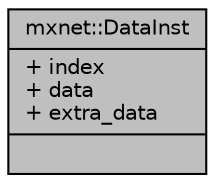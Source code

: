 digraph "mxnet::DataInst"
{
  edge [fontname="Helvetica",fontsize="10",labelfontname="Helvetica",labelfontsize="10"];
  node [fontname="Helvetica",fontsize="10",shape=record];
  Node1 [label="{mxnet::DataInst\n|+ index\l+ data\l+ extra_data\l|}",height=0.2,width=0.4,color="black", fillcolor="grey75", style="filled", fontcolor="black"];
}
